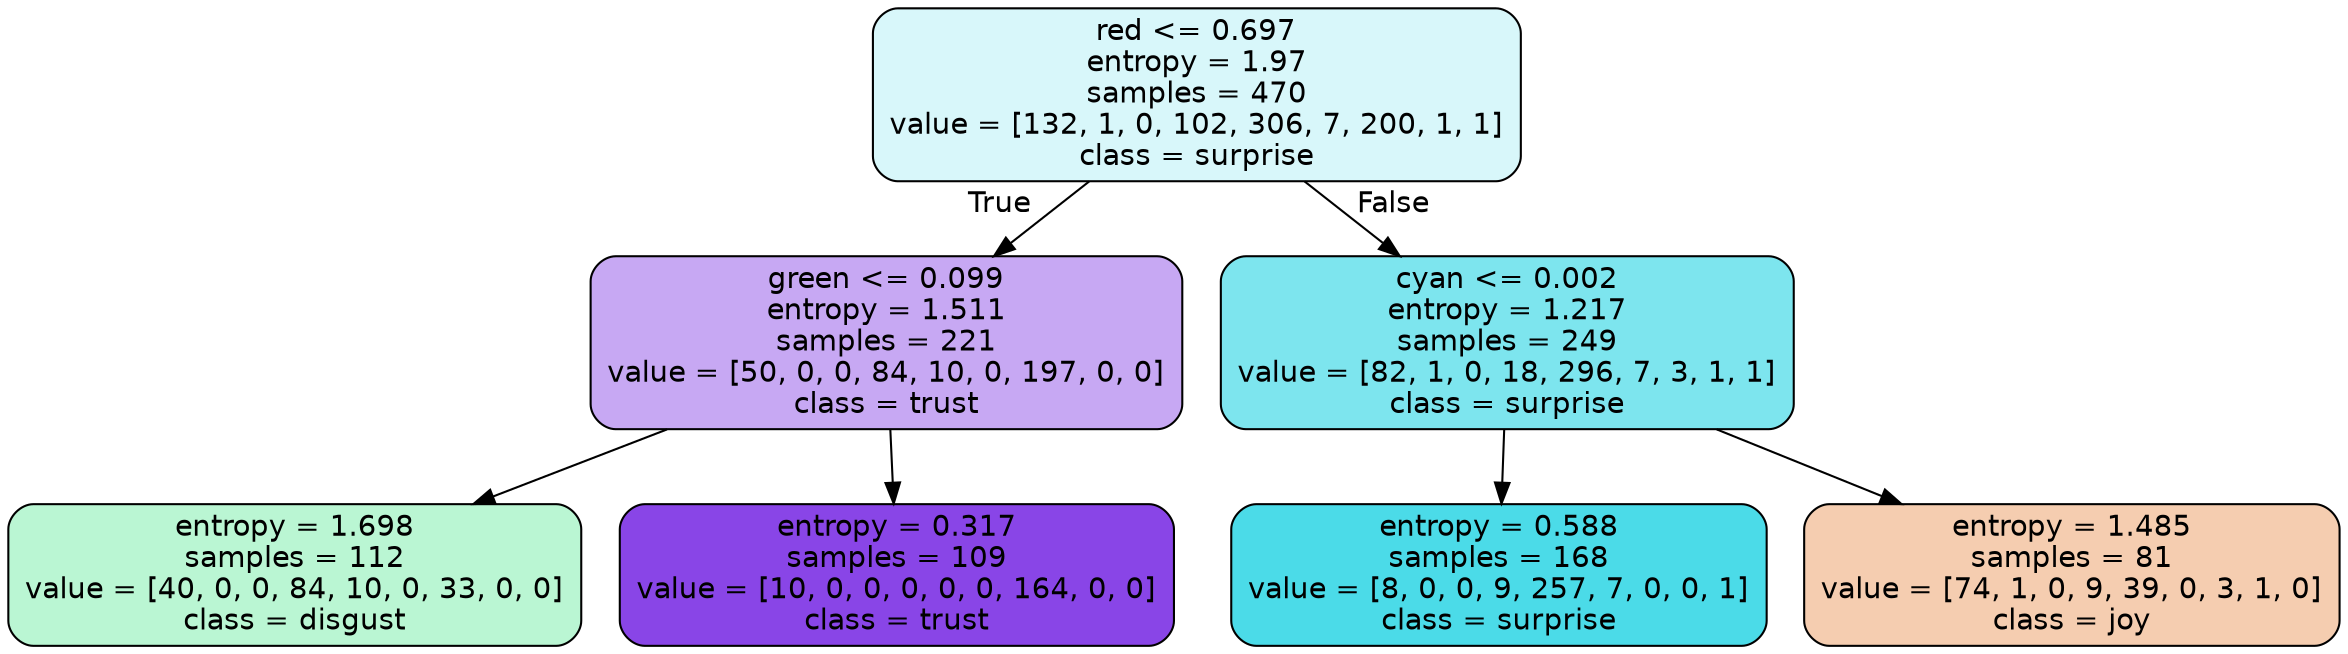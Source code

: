 digraph Tree {
node [shape=box, style="filled, rounded", color="black", fontname=helvetica] ;
edge [fontname=helvetica] ;
0 [label="red <= 0.697\nentropy = 1.97\nsamples = 470\nvalue = [132, 1, 0, 102, 306, 7, 200, 1, 1]\nclass = surprise", fillcolor="#39d7e531"] ;
1 [label="green <= 0.099\nentropy = 1.511\nsamples = 221\nvalue = [50, 0, 0, 84, 10, 0, 197, 0, 0]\nclass = trust", fillcolor="#8139e570"] ;
0 -> 1 [labeldistance=2.5, labelangle=45, headlabel="True"] ;
2 [label="entropy = 1.698\nsamples = 112\nvalue = [40, 0, 0, 84, 10, 0, 33, 0, 0]\nclass = disgust", fillcolor="#39e58158"] ;
1 -> 2 ;
3 [label="entropy = 0.317\nsamples = 109\nvalue = [10, 0, 0, 0, 0, 0, 164, 0, 0]\nclass = trust", fillcolor="#8139e5ef"] ;
1 -> 3 ;
4 [label="cyan <= 0.002\nentropy = 1.217\nsamples = 249\nvalue = [82, 1, 0, 18, 296, 7, 3, 1, 1]\nclass = surprise", fillcolor="#39d7e5a7"] ;
0 -> 4 [labeldistance=2.5, labelangle=-45, headlabel="False"] ;
5 [label="entropy = 0.588\nsamples = 168\nvalue = [8, 0, 0, 9, 257, 7, 0, 0, 1]\nclass = surprise", fillcolor="#39d7e5e8"] ;
4 -> 5 ;
6 [label="entropy = 1.485\nsamples = 81\nvalue = [74, 1, 0, 9, 39, 0, 3, 1, 0]\nclass = joy", fillcolor="#e5813965"] ;
4 -> 6 ;
}